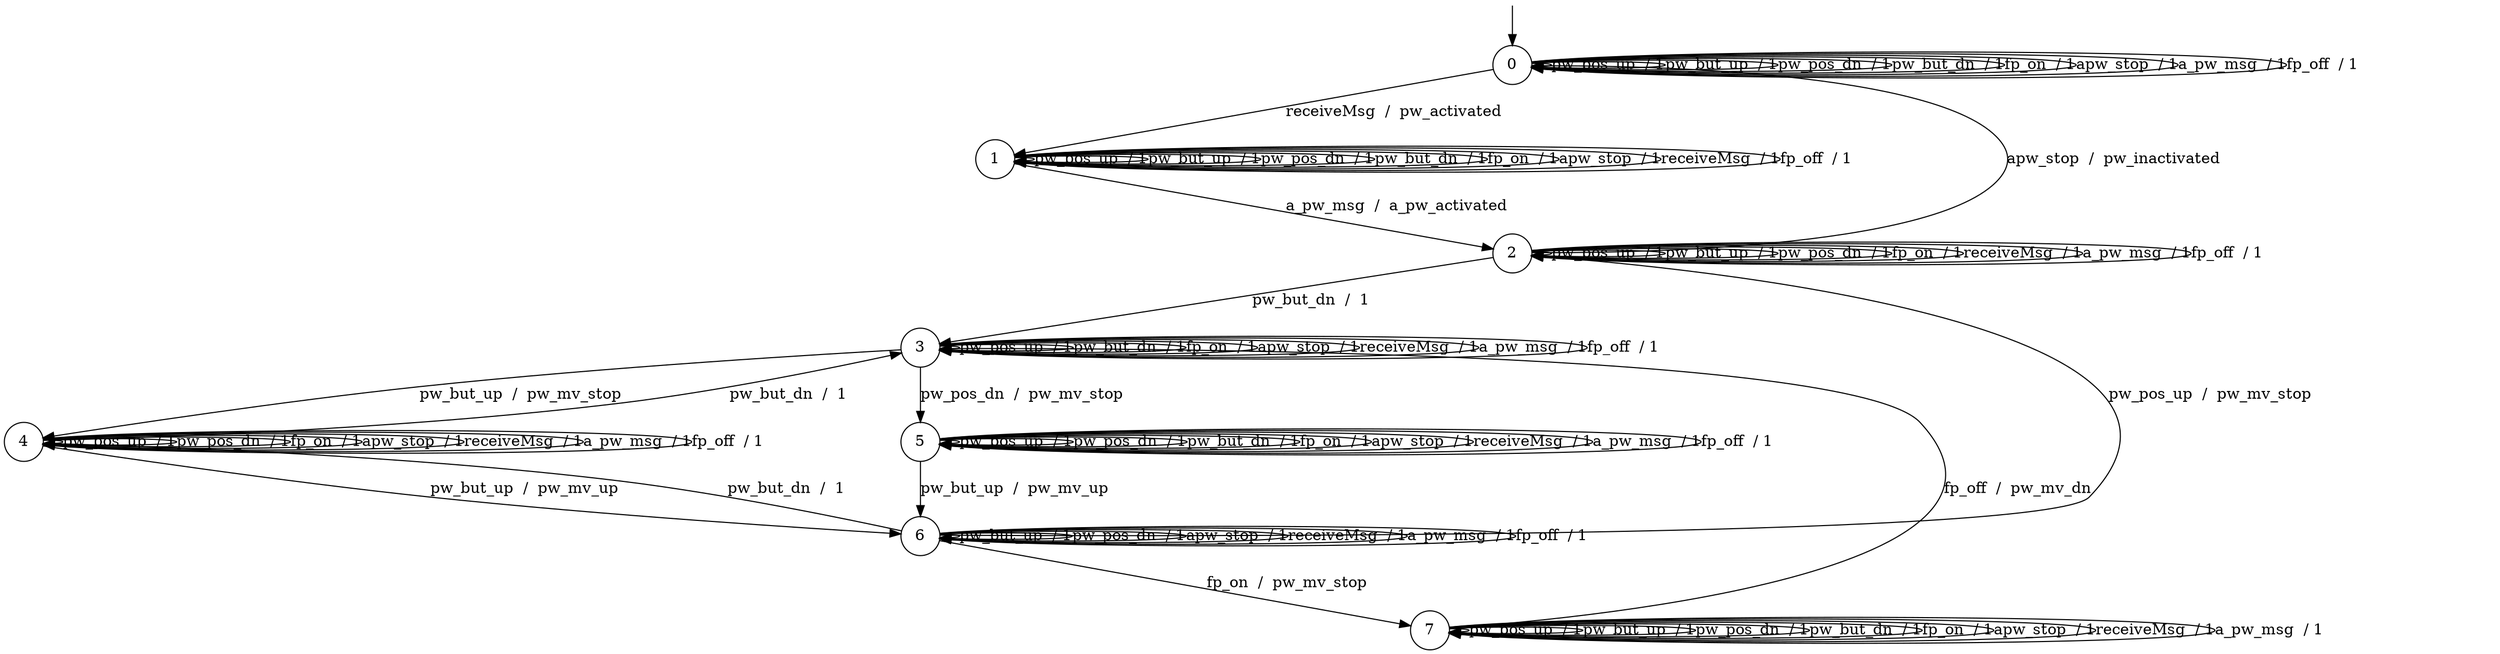 digraph g {

	s0 [shape="circle" label="0"];
	s1 [shape="circle" label="1"];
	s2 [shape="circle" label="2"];
	s3 [shape="circle" label="3"];
	s4 [shape="circle" label="4"];
	s5 [shape="circle" label="5"];
	s6 [shape="circle" label="6"];
	s7 [shape="circle" label="7"];
	s0 -> s0 [label="pw_pos_up  / 1"];
	s0 -> s0 [label="pw_but_up  / 1"];
	s0 -> s0 [label="pw_pos_dn  / 1"];
	s0 -> s0 [label="pw_but_dn  / 1"];
	s0 -> s0 [label="fp_on  / 1"];
	s0 -> s0 [label="apw_stop  / 1"];
	s0 -> s1 [label="receiveMsg  /  pw_activated"];
	s0 -> s0 [label="a_pw_msg  / 1"];
	s0 -> s0 [label="fp_off  / 1"];
	s1 -> s1 [label="pw_pos_up  / 1"];
	s1 -> s1 [label="pw_but_up  / 1"];
	s1 -> s1 [label="pw_pos_dn  / 1"];
	s1 -> s1 [label="pw_but_dn  / 1"];
	s1 -> s1 [label="fp_on  / 1"];
	s1 -> s1 [label="apw_stop  / 1"];
	s1 -> s1 [label="receiveMsg  / 1"];
	s1 -> s2 [label="a_pw_msg  /  a_pw_activated"];
	s1 -> s1 [label="fp_off  / 1"];
	s2 -> s2 [label="pw_pos_up  / 1"];
	s2 -> s2 [label="pw_but_up  / 1"];
	s2 -> s2 [label="pw_pos_dn  / 1"];
	s2 -> s3 [label="pw_but_dn  /  1"];
	s2 -> s2 [label="fp_on  / 1"];
	s2 -> s0 [label="apw_stop  /  pw_inactivated"];
	s2 -> s2 [label="receiveMsg  / 1"];
	s2 -> s2 [label="a_pw_msg  / 1"];
	s2 -> s2 [label="fp_off  / 1"];
	s3 -> s3 [label="pw_pos_up  / 1"];
	s3 -> s4 [label="pw_but_up  /  pw_mv_stop"];
	s3 -> s5 [label="pw_pos_dn  /  pw_mv_stop"];
	s3 -> s3 [label="pw_but_dn  / 1"];
	s3 -> s3 [label="fp_on  / 1"];
	s3 -> s3 [label="apw_stop  / 1"];
	s3 -> s3 [label="receiveMsg  / 1"];
	s3 -> s3 [label="a_pw_msg  / 1"];
	s3 -> s3 [label="fp_off  / 1"];
	s4 -> s4 [label="pw_pos_up  / 1"];
	s4 -> s6 [label="pw_but_up  /  pw_mv_up"];
	s4 -> s4 [label="pw_pos_dn  / 1"];
	s4 -> s3 [label="pw_but_dn  /  1"];
	s4 -> s4 [label="fp_on  / 1"];
	s4 -> s4 [label="apw_stop  / 1"];
	s4 -> s4 [label="receiveMsg  / 1"];
	s4 -> s4 [label="a_pw_msg  / 1"];
	s4 -> s4 [label="fp_off  / 1"];
	s5 -> s5 [label="pw_pos_up  / 1"];
	s5 -> s6 [label="pw_but_up  /  pw_mv_up"];
	s5 -> s5 [label="pw_pos_dn  / 1"];
	s5 -> s5 [label="pw_but_dn  / 1"];
	s5 -> s5 [label="fp_on  / 1"];
	s5 -> s5 [label="apw_stop  / 1"];
	s5 -> s5 [label="receiveMsg  / 1"];
	s5 -> s5 [label="a_pw_msg  / 1"];
	s5 -> s5 [label="fp_off  / 1"];
	s6 -> s2 [label="pw_pos_up  /  pw_mv_stop"];
	s6 -> s6 [label="pw_but_up  / 1"];
	s6 -> s6 [label="pw_pos_dn  / 1"];
	s6 -> s4 [label="pw_but_dn  /  1"];
	s6 -> s7 [label="fp_on  /  pw_mv_stop"];
	s6 -> s6 [label="apw_stop  / 1"];
	s6 -> s6 [label="receiveMsg  / 1"];
	s6 -> s6 [label="a_pw_msg  / 1"];
	s6 -> s6 [label="fp_off  / 1"];
	s7 -> s7 [label="pw_pos_up  / 1"];
	s7 -> s7 [label="pw_but_up  / 1"];
	s7 -> s7 [label="pw_pos_dn  / 1"];
	s7 -> s7 [label="pw_but_dn  / 1"];
	s7 -> s7 [label="fp_on  / 1"];
	s7 -> s7 [label="apw_stop  / 1"];
	s7 -> s7 [label="receiveMsg  / 1"];
	s7 -> s7 [label="a_pw_msg  / 1"];
	s7 -> s3 [label="fp_off  /  pw_mv_dn"];

__start0 [label="" shape="none" width="0" height="0"];
__start0 -> s0;

}
